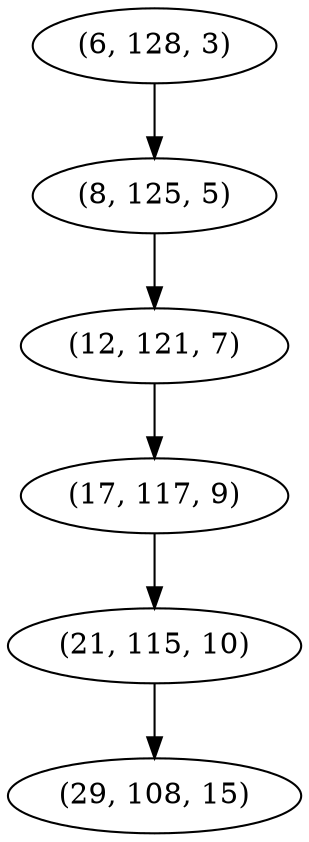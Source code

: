 digraph tree {
    "(6, 128, 3)";
    "(8, 125, 5)";
    "(12, 121, 7)";
    "(17, 117, 9)";
    "(21, 115, 10)";
    "(29, 108, 15)";
    "(6, 128, 3)" -> "(8, 125, 5)";
    "(8, 125, 5)" -> "(12, 121, 7)";
    "(12, 121, 7)" -> "(17, 117, 9)";
    "(17, 117, 9)" -> "(21, 115, 10)";
    "(21, 115, 10)" -> "(29, 108, 15)";
}
